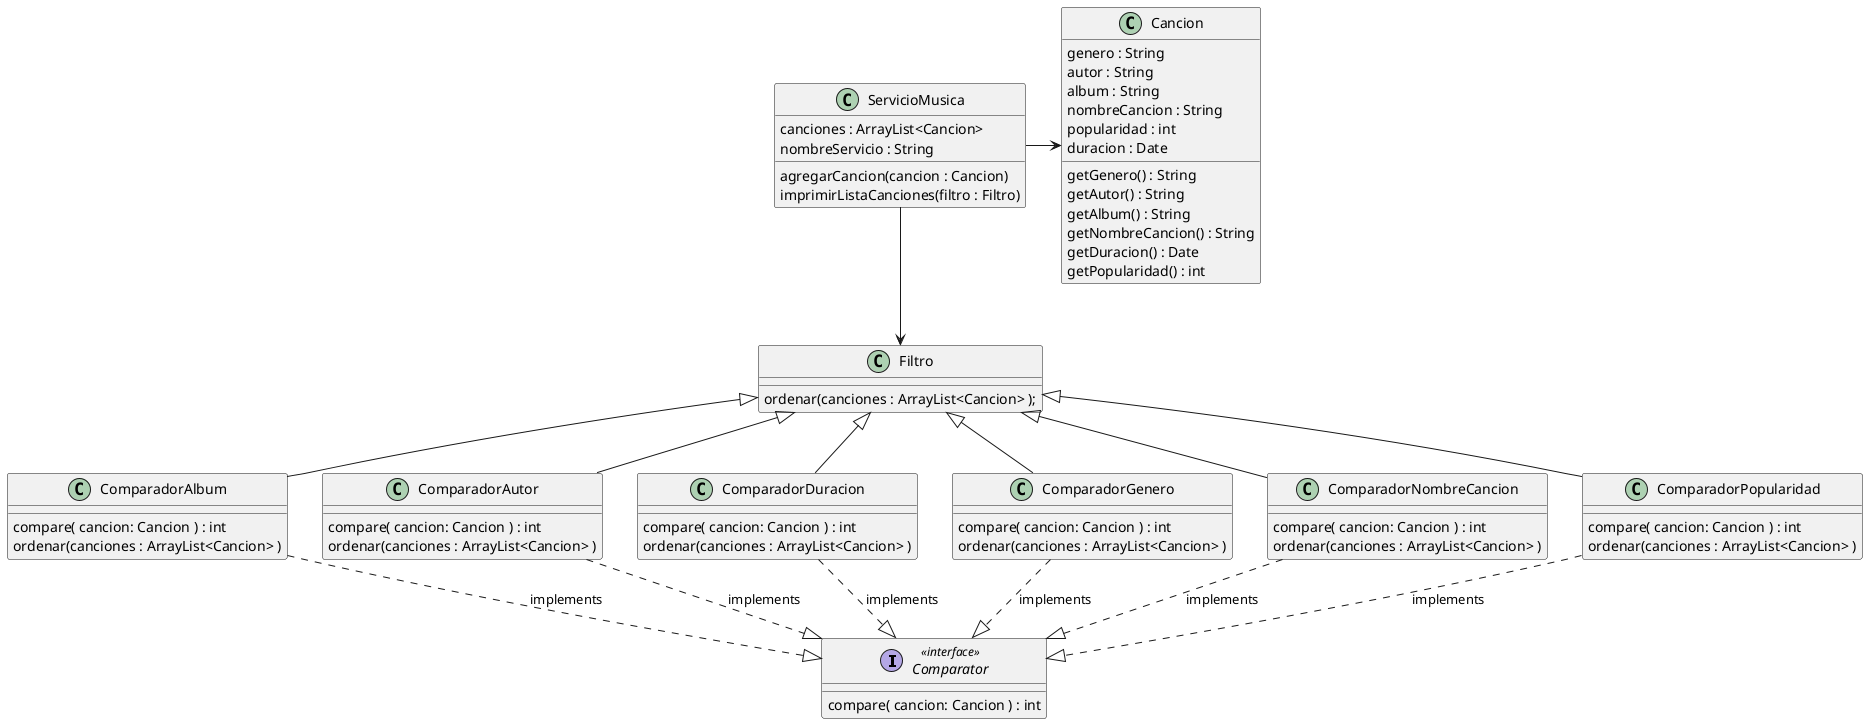@startuml

interface Comparator<<interface>>{
compare( cancion: Cancion ) : int
}
class Cancion{
genero : String
autor : String
album : String
nombreCancion : String
popularidad : int
duracion : Date
getGenero() : String
getAutor() : String
getAlbum() : String
getNombreCancion() : String
getDuracion() : Date
getPopularidad() : int

}
class ComparadorAlbum{
compare( cancion: Cancion ) : int
ordenar(canciones : ArrayList<Cancion> )
}
class ComparadorAutor{
compare( cancion: Cancion ) : int
ordenar(canciones : ArrayList<Cancion> )
}

class ComparadorDuracion{
compare( cancion: Cancion ) : int
ordenar(canciones : ArrayList<Cancion> )
}
class ComparadorGenero{
compare( cancion: Cancion ) : int
ordenar(canciones : ArrayList<Cancion> )
}
class ComparadorNombreCancion{
compare( cancion: Cancion ) : int
ordenar(canciones : ArrayList<Cancion> )
}
class ComparadorPopularidad{
compare( cancion: Cancion ) : int
ordenar(canciones : ArrayList<Cancion> )
}
class Filtro{
ordenar(canciones : ArrayList<Cancion> );
}
class ServicioMusica{
canciones : ArrayList<Cancion>
nombreServicio : String
agregarCancion(cancion : Cancion)
imprimirListaCanciones(filtro : Filtro)
}

ServicioMusica -> Cancion
ServicioMusica --> Filtro


Filtro <|-- ComparadorAlbum
Filtro <|-- ComparadorDuracion
Filtro <|-- ComparadorAutor
Filtro <|-- ComparadorGenero
Filtro <|-- ComparadorNombreCancion
Filtro <|-- ComparadorPopularidad

ComparadorPopularidad ..|> Comparator : implements
ComparadorGenero ..|> Comparator : implements
ComparadorAutor ..|> Comparator : implements
ComparadorAlbum ..|> Comparator : implements
ComparadorDuracion ..|> Comparator : implements
ComparadorNombreCancion ..|> Comparator : implements


@enduml